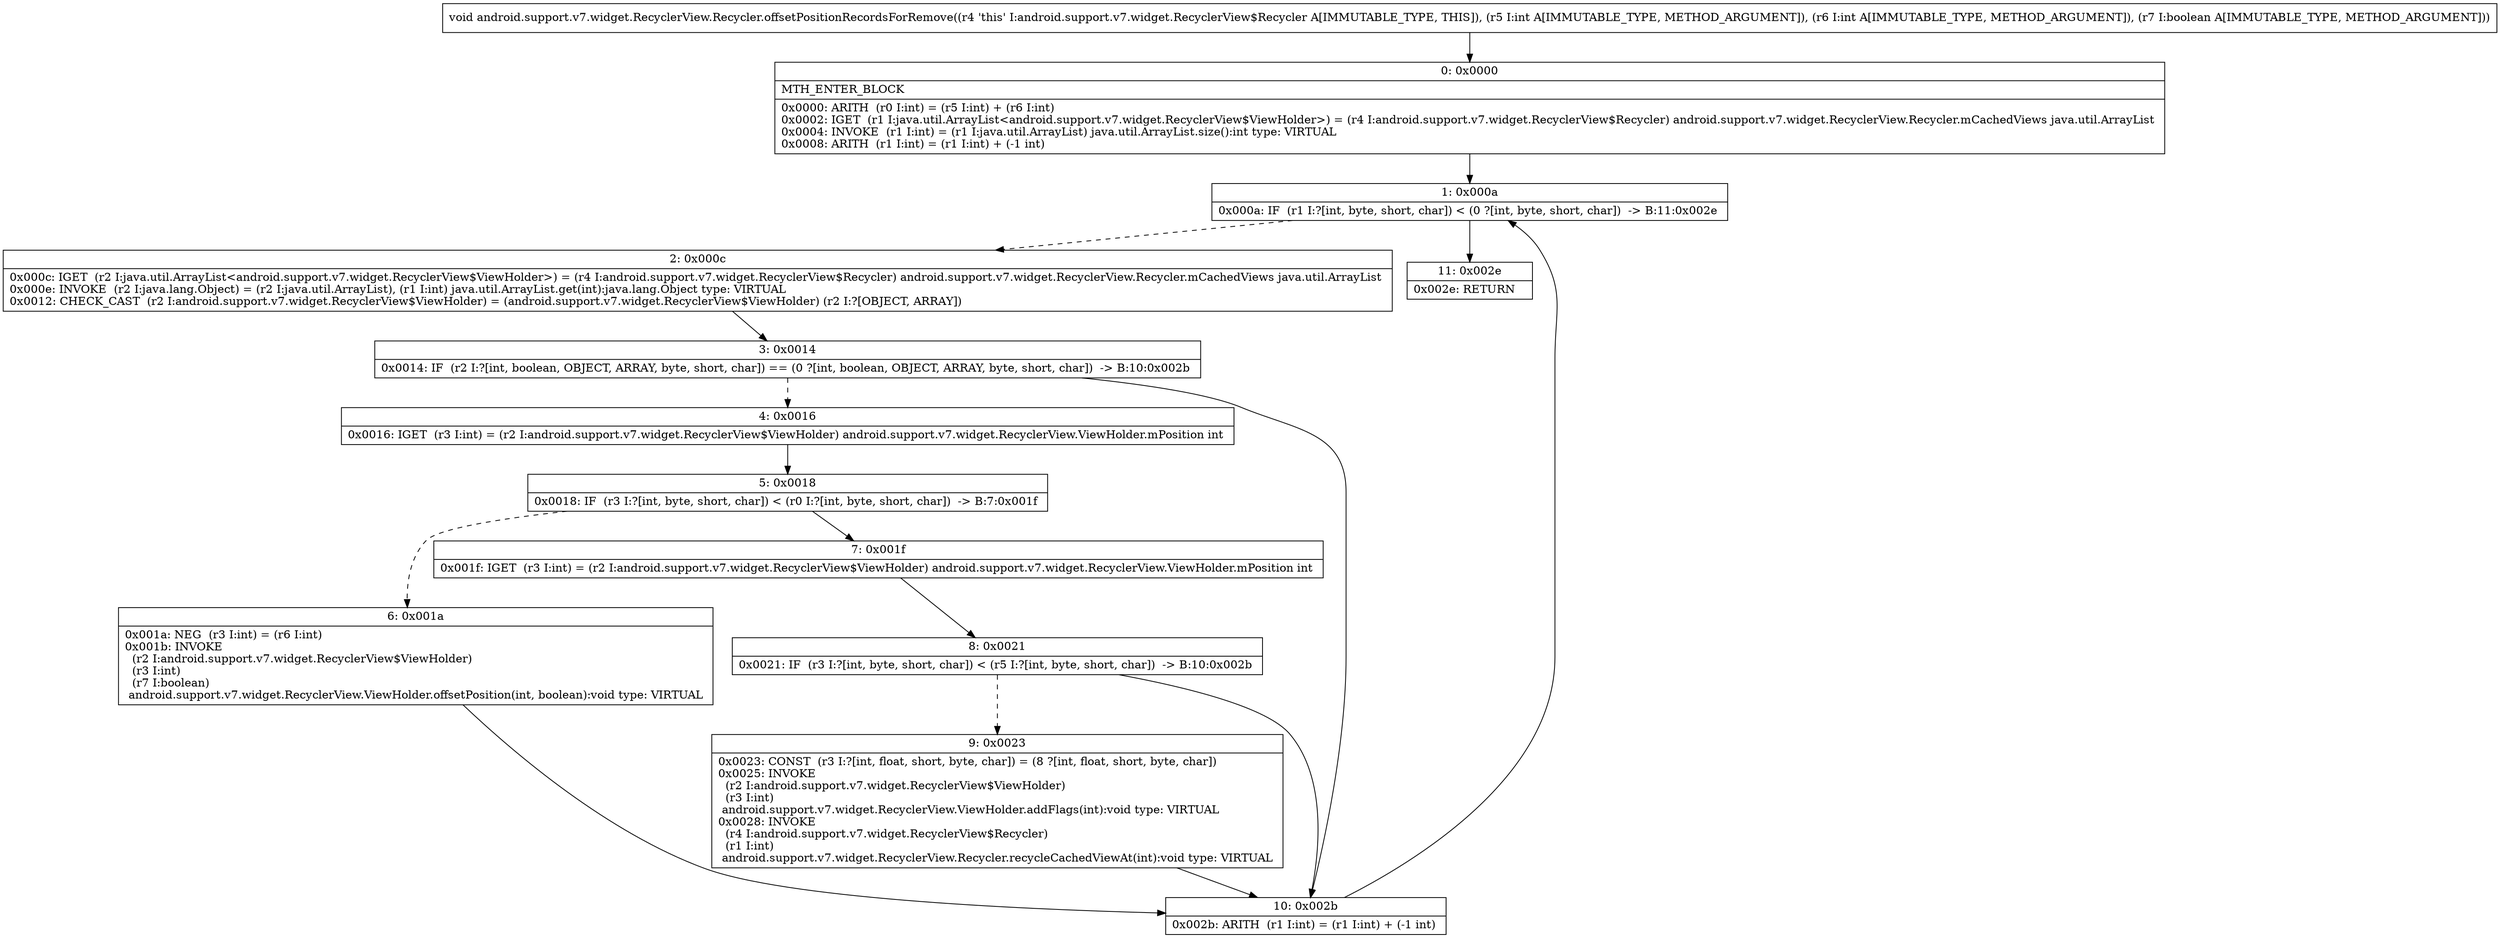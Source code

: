 digraph "CFG forandroid.support.v7.widget.RecyclerView.Recycler.offsetPositionRecordsForRemove(IIZ)V" {
Node_0 [shape=record,label="{0\:\ 0x0000|MTH_ENTER_BLOCK\l|0x0000: ARITH  (r0 I:int) = (r5 I:int) + (r6 I:int) \l0x0002: IGET  (r1 I:java.util.ArrayList\<android.support.v7.widget.RecyclerView$ViewHolder\>) = (r4 I:android.support.v7.widget.RecyclerView$Recycler) android.support.v7.widget.RecyclerView.Recycler.mCachedViews java.util.ArrayList \l0x0004: INVOKE  (r1 I:int) = (r1 I:java.util.ArrayList) java.util.ArrayList.size():int type: VIRTUAL \l0x0008: ARITH  (r1 I:int) = (r1 I:int) + (\-1 int) \l}"];
Node_1 [shape=record,label="{1\:\ 0x000a|0x000a: IF  (r1 I:?[int, byte, short, char]) \< (0 ?[int, byte, short, char])  \-\> B:11:0x002e \l}"];
Node_2 [shape=record,label="{2\:\ 0x000c|0x000c: IGET  (r2 I:java.util.ArrayList\<android.support.v7.widget.RecyclerView$ViewHolder\>) = (r4 I:android.support.v7.widget.RecyclerView$Recycler) android.support.v7.widget.RecyclerView.Recycler.mCachedViews java.util.ArrayList \l0x000e: INVOKE  (r2 I:java.lang.Object) = (r2 I:java.util.ArrayList), (r1 I:int) java.util.ArrayList.get(int):java.lang.Object type: VIRTUAL \l0x0012: CHECK_CAST  (r2 I:android.support.v7.widget.RecyclerView$ViewHolder) = (android.support.v7.widget.RecyclerView$ViewHolder) (r2 I:?[OBJECT, ARRAY]) \l}"];
Node_3 [shape=record,label="{3\:\ 0x0014|0x0014: IF  (r2 I:?[int, boolean, OBJECT, ARRAY, byte, short, char]) == (0 ?[int, boolean, OBJECT, ARRAY, byte, short, char])  \-\> B:10:0x002b \l}"];
Node_4 [shape=record,label="{4\:\ 0x0016|0x0016: IGET  (r3 I:int) = (r2 I:android.support.v7.widget.RecyclerView$ViewHolder) android.support.v7.widget.RecyclerView.ViewHolder.mPosition int \l}"];
Node_5 [shape=record,label="{5\:\ 0x0018|0x0018: IF  (r3 I:?[int, byte, short, char]) \< (r0 I:?[int, byte, short, char])  \-\> B:7:0x001f \l}"];
Node_6 [shape=record,label="{6\:\ 0x001a|0x001a: NEG  (r3 I:int) = (r6 I:int) \l0x001b: INVOKE  \l  (r2 I:android.support.v7.widget.RecyclerView$ViewHolder)\l  (r3 I:int)\l  (r7 I:boolean)\l android.support.v7.widget.RecyclerView.ViewHolder.offsetPosition(int, boolean):void type: VIRTUAL \l}"];
Node_7 [shape=record,label="{7\:\ 0x001f|0x001f: IGET  (r3 I:int) = (r2 I:android.support.v7.widget.RecyclerView$ViewHolder) android.support.v7.widget.RecyclerView.ViewHolder.mPosition int \l}"];
Node_8 [shape=record,label="{8\:\ 0x0021|0x0021: IF  (r3 I:?[int, byte, short, char]) \< (r5 I:?[int, byte, short, char])  \-\> B:10:0x002b \l}"];
Node_9 [shape=record,label="{9\:\ 0x0023|0x0023: CONST  (r3 I:?[int, float, short, byte, char]) = (8 ?[int, float, short, byte, char]) \l0x0025: INVOKE  \l  (r2 I:android.support.v7.widget.RecyclerView$ViewHolder)\l  (r3 I:int)\l android.support.v7.widget.RecyclerView.ViewHolder.addFlags(int):void type: VIRTUAL \l0x0028: INVOKE  \l  (r4 I:android.support.v7.widget.RecyclerView$Recycler)\l  (r1 I:int)\l android.support.v7.widget.RecyclerView.Recycler.recycleCachedViewAt(int):void type: VIRTUAL \l}"];
Node_10 [shape=record,label="{10\:\ 0x002b|0x002b: ARITH  (r1 I:int) = (r1 I:int) + (\-1 int) \l}"];
Node_11 [shape=record,label="{11\:\ 0x002e|0x002e: RETURN   \l}"];
MethodNode[shape=record,label="{void android.support.v7.widget.RecyclerView.Recycler.offsetPositionRecordsForRemove((r4 'this' I:android.support.v7.widget.RecyclerView$Recycler A[IMMUTABLE_TYPE, THIS]), (r5 I:int A[IMMUTABLE_TYPE, METHOD_ARGUMENT]), (r6 I:int A[IMMUTABLE_TYPE, METHOD_ARGUMENT]), (r7 I:boolean A[IMMUTABLE_TYPE, METHOD_ARGUMENT])) }"];
MethodNode -> Node_0;
Node_0 -> Node_1;
Node_1 -> Node_2[style=dashed];
Node_1 -> Node_11;
Node_2 -> Node_3;
Node_3 -> Node_4[style=dashed];
Node_3 -> Node_10;
Node_4 -> Node_5;
Node_5 -> Node_6[style=dashed];
Node_5 -> Node_7;
Node_6 -> Node_10;
Node_7 -> Node_8;
Node_8 -> Node_9[style=dashed];
Node_8 -> Node_10;
Node_9 -> Node_10;
Node_10 -> Node_1;
}

